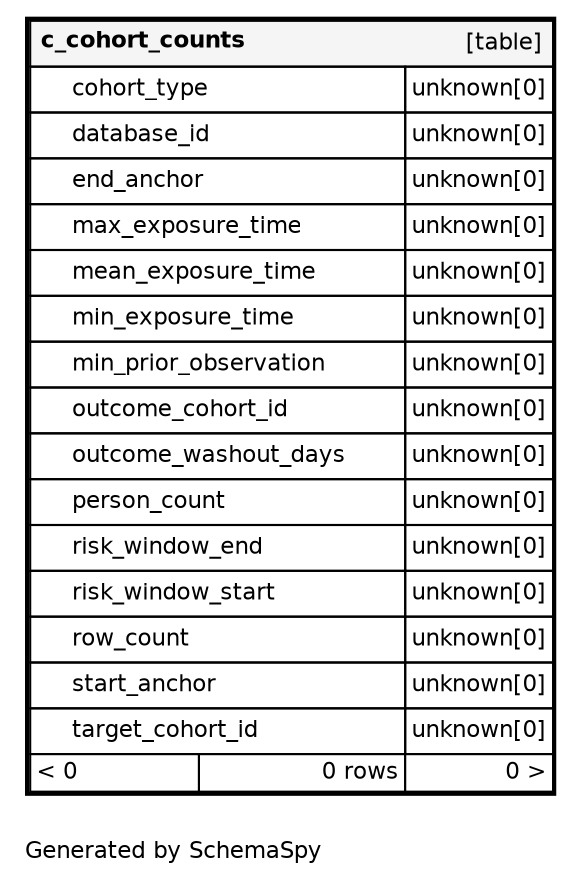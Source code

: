 digraph "oneDegreeRelationshipsDiagram" {
  graph [    rankdir="RL"    bgcolor="#ffffff"    label="\nGenerated by SchemaSpy"    labeljust="l"    nodesep="0.18"    ranksep="0.46"    fontname="Helvetica"    fontsize="11"    ration="compress"  ];  node [    fontname="Helvetica"    fontsize="11"    shape="plaintext"  ];  edge [    arrowsize="0.8"  ];
  "c_cohort_counts" [
   label=<
    <TABLE BORDER="2" CELLBORDER="1" CELLSPACING="0" BGCOLOR="#ffffff">
      <TR><TD COLSPAN="4"  BGCOLOR="#f5f5f5"><TABLE BORDER="0" CELLSPACING="0"><TR><TD ALIGN="LEFT" FIXEDSIZE="TRUE" WIDTH="108" HEIGHT="16"><B>c_cohort_counts</B></TD><TD ALIGN="RIGHT">[table]</TD></TR></TABLE></TD></TR>
      <TR><TD PORT="cohort_type" COLSPAN="2" ALIGN="LEFT"><TABLE BORDER="0" CELLSPACING="0" ALIGN="LEFT"><TR ALIGN="LEFT"><TD ALIGN="LEFT" FIXEDSIZE="TRUE" WIDTH="15" HEIGHT="16"></TD><TD ALIGN="LEFT" FIXEDSIZE="TRUE" WIDTH="159" HEIGHT="16">cohort_type</TD></TR></TABLE></TD><TD PORT="cohort_type.type" ALIGN="LEFT">unknown[0]</TD></TR>
      <TR><TD PORT="database_id" COLSPAN="2" ALIGN="LEFT"><TABLE BORDER="0" CELLSPACING="0" ALIGN="LEFT"><TR ALIGN="LEFT"><TD ALIGN="LEFT" FIXEDSIZE="TRUE" WIDTH="15" HEIGHT="16"></TD><TD ALIGN="LEFT" FIXEDSIZE="TRUE" WIDTH="159" HEIGHT="16">database_id</TD></TR></TABLE></TD><TD PORT="database_id.type" ALIGN="LEFT">unknown[0]</TD></TR>
      <TR><TD PORT="end_anchor" COLSPAN="2" ALIGN="LEFT"><TABLE BORDER="0" CELLSPACING="0" ALIGN="LEFT"><TR ALIGN="LEFT"><TD ALIGN="LEFT" FIXEDSIZE="TRUE" WIDTH="15" HEIGHT="16"></TD><TD ALIGN="LEFT" FIXEDSIZE="TRUE" WIDTH="159" HEIGHT="16">end_anchor</TD></TR></TABLE></TD><TD PORT="end_anchor.type" ALIGN="LEFT">unknown[0]</TD></TR>
      <TR><TD PORT="max_exposure_time" COLSPAN="2" ALIGN="LEFT"><TABLE BORDER="0" CELLSPACING="0" ALIGN="LEFT"><TR ALIGN="LEFT"><TD ALIGN="LEFT" FIXEDSIZE="TRUE" WIDTH="15" HEIGHT="16"></TD><TD ALIGN="LEFT" FIXEDSIZE="TRUE" WIDTH="159" HEIGHT="16">max_exposure_time</TD></TR></TABLE></TD><TD PORT="max_exposure_time.type" ALIGN="LEFT">unknown[0]</TD></TR>
      <TR><TD PORT="mean_exposure_time" COLSPAN="2" ALIGN="LEFT"><TABLE BORDER="0" CELLSPACING="0" ALIGN="LEFT"><TR ALIGN="LEFT"><TD ALIGN="LEFT" FIXEDSIZE="TRUE" WIDTH="15" HEIGHT="16"></TD><TD ALIGN="LEFT" FIXEDSIZE="TRUE" WIDTH="159" HEIGHT="16">mean_exposure_time</TD></TR></TABLE></TD><TD PORT="mean_exposure_time.type" ALIGN="LEFT">unknown[0]</TD></TR>
      <TR><TD PORT="min_exposure_time" COLSPAN="2" ALIGN="LEFT"><TABLE BORDER="0" CELLSPACING="0" ALIGN="LEFT"><TR ALIGN="LEFT"><TD ALIGN="LEFT" FIXEDSIZE="TRUE" WIDTH="15" HEIGHT="16"></TD><TD ALIGN="LEFT" FIXEDSIZE="TRUE" WIDTH="159" HEIGHT="16">min_exposure_time</TD></TR></TABLE></TD><TD PORT="min_exposure_time.type" ALIGN="LEFT">unknown[0]</TD></TR>
      <TR><TD PORT="min_prior_observation" COLSPAN="2" ALIGN="LEFT"><TABLE BORDER="0" CELLSPACING="0" ALIGN="LEFT"><TR ALIGN="LEFT"><TD ALIGN="LEFT" FIXEDSIZE="TRUE" WIDTH="15" HEIGHT="16"></TD><TD ALIGN="LEFT" FIXEDSIZE="TRUE" WIDTH="159" HEIGHT="16">min_prior_observation</TD></TR></TABLE></TD><TD PORT="min_prior_observation.type" ALIGN="LEFT">unknown[0]</TD></TR>
      <TR><TD PORT="outcome_cohort_id" COLSPAN="2" ALIGN="LEFT"><TABLE BORDER="0" CELLSPACING="0" ALIGN="LEFT"><TR ALIGN="LEFT"><TD ALIGN="LEFT" FIXEDSIZE="TRUE" WIDTH="15" HEIGHT="16"></TD><TD ALIGN="LEFT" FIXEDSIZE="TRUE" WIDTH="159" HEIGHT="16">outcome_cohort_id</TD></TR></TABLE></TD><TD PORT="outcome_cohort_id.type" ALIGN="LEFT">unknown[0]</TD></TR>
      <TR><TD PORT="outcome_washout_days" COLSPAN="2" ALIGN="LEFT"><TABLE BORDER="0" CELLSPACING="0" ALIGN="LEFT"><TR ALIGN="LEFT"><TD ALIGN="LEFT" FIXEDSIZE="TRUE" WIDTH="15" HEIGHT="16"></TD><TD ALIGN="LEFT" FIXEDSIZE="TRUE" WIDTH="159" HEIGHT="16">outcome_washout_days</TD></TR></TABLE></TD><TD PORT="outcome_washout_days.type" ALIGN="LEFT">unknown[0]</TD></TR>
      <TR><TD PORT="person_count" COLSPAN="2" ALIGN="LEFT"><TABLE BORDER="0" CELLSPACING="0" ALIGN="LEFT"><TR ALIGN="LEFT"><TD ALIGN="LEFT" FIXEDSIZE="TRUE" WIDTH="15" HEIGHT="16"></TD><TD ALIGN="LEFT" FIXEDSIZE="TRUE" WIDTH="159" HEIGHT="16">person_count</TD></TR></TABLE></TD><TD PORT="person_count.type" ALIGN="LEFT">unknown[0]</TD></TR>
      <TR><TD PORT="risk_window_end" COLSPAN="2" ALIGN="LEFT"><TABLE BORDER="0" CELLSPACING="0" ALIGN="LEFT"><TR ALIGN="LEFT"><TD ALIGN="LEFT" FIXEDSIZE="TRUE" WIDTH="15" HEIGHT="16"></TD><TD ALIGN="LEFT" FIXEDSIZE="TRUE" WIDTH="159" HEIGHT="16">risk_window_end</TD></TR></TABLE></TD><TD PORT="risk_window_end.type" ALIGN="LEFT">unknown[0]</TD></TR>
      <TR><TD PORT="risk_window_start" COLSPAN="2" ALIGN="LEFT"><TABLE BORDER="0" CELLSPACING="0" ALIGN="LEFT"><TR ALIGN="LEFT"><TD ALIGN="LEFT" FIXEDSIZE="TRUE" WIDTH="15" HEIGHT="16"></TD><TD ALIGN="LEFT" FIXEDSIZE="TRUE" WIDTH="159" HEIGHT="16">risk_window_start</TD></TR></TABLE></TD><TD PORT="risk_window_start.type" ALIGN="LEFT">unknown[0]</TD></TR>
      <TR><TD PORT="row_count" COLSPAN="2" ALIGN="LEFT"><TABLE BORDER="0" CELLSPACING="0" ALIGN="LEFT"><TR ALIGN="LEFT"><TD ALIGN="LEFT" FIXEDSIZE="TRUE" WIDTH="15" HEIGHT="16"></TD><TD ALIGN="LEFT" FIXEDSIZE="TRUE" WIDTH="159" HEIGHT="16">row_count</TD></TR></TABLE></TD><TD PORT="row_count.type" ALIGN="LEFT">unknown[0]</TD></TR>
      <TR><TD PORT="start_anchor" COLSPAN="2" ALIGN="LEFT"><TABLE BORDER="0" CELLSPACING="0" ALIGN="LEFT"><TR ALIGN="LEFT"><TD ALIGN="LEFT" FIXEDSIZE="TRUE" WIDTH="15" HEIGHT="16"></TD><TD ALIGN="LEFT" FIXEDSIZE="TRUE" WIDTH="159" HEIGHT="16">start_anchor</TD></TR></TABLE></TD><TD PORT="start_anchor.type" ALIGN="LEFT">unknown[0]</TD></TR>
      <TR><TD PORT="target_cohort_id" COLSPAN="2" ALIGN="LEFT"><TABLE BORDER="0" CELLSPACING="0" ALIGN="LEFT"><TR ALIGN="LEFT"><TD ALIGN="LEFT" FIXEDSIZE="TRUE" WIDTH="15" HEIGHT="16"></TD><TD ALIGN="LEFT" FIXEDSIZE="TRUE" WIDTH="159" HEIGHT="16">target_cohort_id</TD></TR></TABLE></TD><TD PORT="target_cohort_id.type" ALIGN="LEFT">unknown[0]</TD></TR>
      <TR><TD ALIGN="LEFT" BGCOLOR="#ffffff">&lt; 0</TD><TD ALIGN="RIGHT" BGCOLOR="#ffffff">0 rows</TD><TD ALIGN="RIGHT" BGCOLOR="#ffffff">0 &gt;</TD></TR>
    </TABLE>>
    URL="../../tables/c_cohort_counts.html"
    target="_top"
    tooltip="c_cohort_counts"
  ];
}
